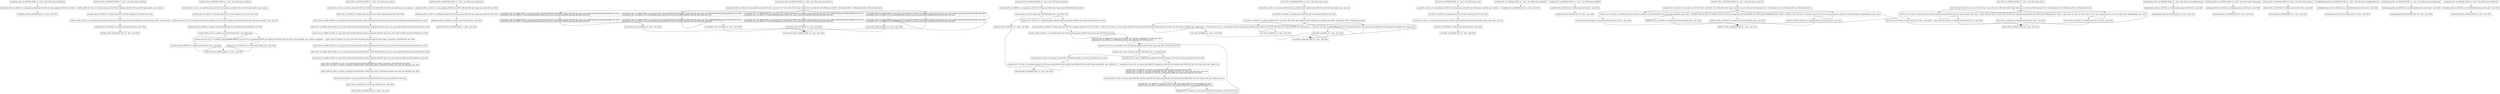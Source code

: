 digraph {
setPageSize_1 [shape = box, label ="setPageSize_0001: op=METHOD_ENTRY, src=, dest=, next=0002 (name=setPageSize)\l"];
setPageSize_1 -> setPageSize_2 [headport=n, tailport=s];
setPageSize_2 [shape = box, label ="setPageSize_0002: op=ASSIGN, src=setPageSize_newPageSize_0013:INT, dest=class_pageSize_0006:INT, next=0000\l"];
setPageSize_2 -> setPageSize_0 [headport=n, tailport=s];
setPageSize_0 [shape = box, label ="setPageSize_0000: op=METHOD_EXIT, src=, dest=, next=0001\l"];
writeFlow_1 [shape = box, label ="writeFlow_0001: op=METHOD_ENTRY, src=, dest=, next=0002 (name=writeFlow)\l"];
writeFlow_1 -> writeFlow_2 [headport=n, tailport=s];
writeFlow_2 [shape = box, label ="writeFlow_0002: op=CALL, src=writeFlow_address_0014:INT, dest=method_result_00017:INT, next=0003 (name=getEcc, args= address)\l"];
writeFlow_2 -> writeFlow_3 [headport=n, tailport=s];
writeFlow_3 [shape = box, label ="writeFlow_0003: op=ASSIGN, src=method_result_00017:INT, dest=writeFlow_ecc_0016:INT, next=0004\l"];
writeFlow_3 -> writeFlow_4 [headport=n, tailport=s];
writeFlow_4 [shape = box, label ="writeFlow_0004: op=CALL, src=writeFlow_data_0015:INT, writeFlow_ecc_0016:INT, dest=method_result_00018:INT, next=0005 (name=doEcc, args= data ecc)\l"];
writeFlow_4 -> writeFlow_5 [headport=n, tailport=s];
writeFlow_5 [shape = box, label ="writeFlow_0005: op=RETURN, src=method_result_00018:INT, dest=, next=0000\l"];
writeFlow_5 -> writeFlow_0 [headport=n, tailport=s];
writeFlow_0 [shape = box, label ="writeFlow_0000: op=METHOD_EXIT, src=, dest=, next=0001\l"];
readFlow_1 [shape = box, label ="readFlow_0001: op=METHOD_ENTRY, src=, dest=, next=0002 (name=readFlow)\l"];
readFlow_1 -> readFlow_2 [headport=n, tailport=s];
readFlow_2 [shape = box, label ="readFlow_0002: op=CALL, src=readFlow_address_0019:INT, dest=method_result_00022:INT, next=0003 (name=getEcc, args= address)\l"];
readFlow_2 -> readFlow_3 [headport=n, tailport=s];
readFlow_3 [shape = box, label ="readFlow_0003: op=ASSIGN, src=method_result_00022:INT, dest=readFlow_ecc_0021:INT, next=0004\l"];
readFlow_3 -> readFlow_4 [headport=n, tailport=s];
readFlow_4 [shape = box, label ="readFlow_0004: op=CALL, src=readFlow_data_0020:INT, readFlow_ecc_0021:INT, dest=method_result_00024:BOOLEAN, next=0005 (name=checkECC, args= data ecc)\l"];
readFlow_4 -> readFlow_5 [headport=n, tailport=s];
readFlow_5 [shape = box, label ="readFlow_0005: op=ASSIGN, src=method_result_00024:BOOLEAN, dest=readFlow_isOk_0023:BOOLEAN, next=0006\l"];
readFlow_5 -> readFlow_6 [headport=n, tailport=s];
readFlow_6 [shape = box, label ="readFlow_0006: op=JT, src=readFlow_isOk_0023:BOOLEAN, dest=, next=0008, 0010\l"];
readFlow_6 -> readFlow_8 [headport=n, tailport=s];
readFlow_6 -> readFlow_10 [headport=n, tailport=s];
readFlow_8 [shape = box, label ="readFlow_0008: op=RETURN, src=readFlow_data_0020:INT, dest=, next=0000\l"];
readFlow_8 -> readFlow_0 [headport=n, tailport=s];
readFlow_10 [shape = box, label ="readFlow_0010: op=CALL, src=readFlow_address_0019:INT, readFlow_ecc_0021:INT, class_pageSize_0006:INT, dest=method_result_00025:VOID, next=0011 (name=migration, args= address ecc pageSize)\l"];
readFlow_10 -> readFlow_11 [headport=n, tailport=s];
readFlow_11 [shape = box, label ="readFlow_0011: op=RETURN, src=0:INT(constant_00026), dest=, next=0000\l"];
readFlow_11 -> readFlow_0 [headport=n, tailport=s];
readFlow_0 [shape = box, label ="readFlow_0000: op=METHOD_EXIT, src=, dest=, next=0001\l"];
getEcc_1 [shape = box, label ="getEcc_0001: op=METHOD_ENTRY, src=, dest=, next=0002 (name=getEcc)\l"];
getEcc_1 -> getEcc_2 [headport=n, tailport=s];
getEcc_2 [shape = box, label ="getEcc_0002: op=CALL, src=getEcc_address_0027:INT, dest=method_result_00029:INT, next=0003 (name=getPosition, args= address)\l"];
getEcc_2 -> getEcc_3 [headport=n, tailport=s];
getEcc_3 [shape = box, label ="getEcc_0003: op=ASSIGN, src=method_result_00029:INT, dest=getEcc_dataPosition_0028:INT, next=0004\l"];
getEcc_3 -> getEcc_4 [headport=n, tailport=s];
getEcc_4 [shape = box, label ="getEcc_0004: op=ARRAY_INDEX, src=class_data1_0007:ArrayType::BOOLEAN, getEcc_dataPosition_0028:INT, dest=array_access_00031:ArrayRef::ArrayType::BOOLEAN, next=0013\l"];
getEcc_4 -> getEcc_13 [headport=n, tailport=s];
getEcc_13 [shape = box, label ="getEcc_0013: op=ARRAY_ACCESS_WAIT, src=class_data1_0007:ArrayType::BOOLEAN, getEcc_dataPosition_0028:INT, dest=array_access_00031:ArrayRef::ArrayType::BOOLEAN, next=0014\l"];
getEcc_13 -> getEcc_14 [headport=n, tailport=s];
getEcc_14 [shape = box, label ="getEcc_0014: op=ARRAY_ACCESS0, src=class_data1_0007:ArrayType::BOOLEAN, getEcc_dataPosition_0028:INT, dest=array_access_00031:ArrayRef::ArrayType::BOOLEAN, next=0005\l"];
getEcc_14 -> getEcc_5 [headport=n, tailport=s];
getEcc_5 [shape = box, label ="getEcc_0005: op=ASSIGN, src=array_access_00031:ArrayRef::ArrayType::BOOLEAN, dest=getEcc_currentData1_0030:BOOLEAN, next=0006\l"];
getEcc_5 -> getEcc_6 [headport=n, tailport=s];
getEcc_6 [shape = box, label ="getEcc_0006: op=ARRAY_INDEX, src=class_data2_0010:ArrayType::BOOLEAN, getEcc_dataPosition_0028:INT, dest=array_access_00033:ArrayRef::ArrayType::BOOLEAN, next=0015\l"];
getEcc_6 -> getEcc_15 [headport=n, tailport=s];
getEcc_15 [shape = box, label ="getEcc_0015: op=ARRAY_ACCESS_WAIT, src=class_data2_0010:ArrayType::BOOLEAN, getEcc_dataPosition_0028:INT, dest=array_access_00033:ArrayRef::ArrayType::BOOLEAN, next=0016\l"];
getEcc_15 -> getEcc_16 [headport=n, tailport=s];
getEcc_16 [shape = box, label ="getEcc_0016: op=ARRAY_ACCESS0, src=class_data2_0010:ArrayType::BOOLEAN, getEcc_dataPosition_0028:INT, dest=array_access_00033:ArrayRef::ArrayType::BOOLEAN, next=0007\l"];
getEcc_16 -> getEcc_7 [headport=n, tailport=s];
getEcc_7 [shape = box, label ="getEcc_0007: op=ASSIGN, src=array_access_00033:ArrayRef::ArrayType::BOOLEAN, dest=getEcc_currentData2_0032:BOOLEAN, next=0009\lgetEcc_0007: op=COND, src=getEcc_currentData1_0030:BOOLEAN, 1:INT(constant_00034), 0:INT(constant_00035), dest=cond_expr_00036:INT, next=0009\l"];
getEcc_7 -> getEcc_9 [headport=n, tailport=s];
getEcc_9 [shape = box, label ="getEcc_0009: op=COND, src=getEcc_currentData2_0032:BOOLEAN, 2:INT(constant_00037), 0:INT(constant_00038), dest=cond_expr_00039:INT, next=0010\l"];
getEcc_9 -> getEcc_10 [headport=n, tailport=s];
getEcc_10 [shape = box, label ="getEcc_0010: op=ADD, src=cond_expr_00036:INT, cond_expr_00039:INT, dest=binary_expr_00040:INT, next=0011\l"];
getEcc_10 -> getEcc_11 [headport=n, tailport=s];
getEcc_11 [shape = box, label ="getEcc_0011: op=RETURN, src=binary_expr_00040:INT, dest=, next=0000\l"];
getEcc_11 -> getEcc_0 [headport=n, tailport=s];
getEcc_0 [shape = box, label ="getEcc_0000: op=METHOD_EXIT, src=, dest=, next=0001\l"];
getPosition_1 [shape = box, label ="getPosition_0001: op=METHOD_ENTRY, src=, dest=, next=0002 (name=getPosition)\l"];
getPosition_1 -> getPosition_2 [headport=n, tailport=s];
getPosition_2 [shape = box, label ="getPosition_0002: op=MUL32, src=class_pageSize_0006:INT, class_BYTE_SIZE_0004:INT, dest=binary_expr_00042:INT, next=0003\l"];
getPosition_2 -> getPosition_3 [headport=n, tailport=s];
getPosition_3 [shape = box, label ="getPosition_0003: op=DIV32, src=getPosition_address_0041:INT, binary_expr_00042:INT, dest=binary_expr_00043:INT, next=0004\l"];
getPosition_3 -> getPosition_4 [headport=n, tailport=s];
getPosition_4 [shape = box, label ="getPosition_0004: op=RETURN, src=binary_expr_00043:INT, dest=, next=0000\l"];
getPosition_4 -> getPosition_0 [headport=n, tailport=s];
getPosition_0 [shape = box, label ="getPosition_0000: op=METHOD_EXIT, src=, dest=, next=0001\l"];
incrementEcc_1 [shape = box, label ="incrementEcc_0001: op=METHOD_ENTRY, src=, dest=, next=0002 (name=incrementEcc)\l"];
incrementEcc_1 -> incrementEcc_2 [headport=n, tailport=s];
incrementEcc_2 [shape = box, label ="incrementEcc_0002: op=SELECT, src=incrementEcc_ecc_0045:INT, dest=, next=0023, 0017, 0011, 0005, 0000 ( target=incrementEcc_ecc_0045:INT pat=0:INT(constant_00046), 1:INT(constant_00047), 2:INT(constant_00048), 3:INT(constant_00049)\l"];
incrementEcc_2 -> incrementEcc_23 [headport=n, tailport=s];
incrementEcc_2 -> incrementEcc_17 [headport=n, tailport=s];
incrementEcc_2 -> incrementEcc_11 [headport=n, tailport=s];
incrementEcc_2 -> incrementEcc_5 [headport=n, tailport=s];
incrementEcc_2 -> incrementEcc_0 [headport=n, tailport=s];
incrementEcc_5 [shape = box, label ="incrementEcc_0005: op=ARRAY_INDEX, src=class_data1_0007:ArrayType::BOOLEAN, incrementEcc_position_0044:INT, dest=array_access_00051:ArrayRef::ArrayType::BOOLEAN, next=0007\lincrementEcc_0005: op=ASSIGN, src=true:BOOLEAN(constant_00050), dest=array_access_00051:ArrayRef::ArrayType::BOOLEAN, next=0007\l"];
incrementEcc_5 -> incrementEcc_7 [headport=n, tailport=s];
incrementEcc_7 [shape = box, label ="incrementEcc_0007: op=ARRAY_INDEX, src=class_data2_0010:ArrayType::BOOLEAN, incrementEcc_position_0044:INT, dest=array_access_00053:ArrayRef::ArrayType::BOOLEAN, next=0009\lincrementEcc_0007: op=ASSIGN, src=true:BOOLEAN(constant_00052), dest=array_access_00053:ArrayRef::ArrayType::BOOLEAN, next=0009\l"];
incrementEcc_7 -> incrementEcc_9 [headport=n, tailport=s];
incrementEcc_9 [shape = box, label ="incrementEcc_0009: op=BREAK, src=, dest=, next=0000\l"];
incrementEcc_9 -> incrementEcc_0 [headport=n, tailport=s];
incrementEcc_11 [shape = box, label ="incrementEcc_0011: op=ARRAY_INDEX, src=class_data1_0007:ArrayType::BOOLEAN, incrementEcc_position_0044:INT, dest=array_access_00055:ArrayRef::ArrayType::BOOLEAN, next=0013\lincrementEcc_0011: op=ASSIGN, src=false:BOOLEAN(constant_00054), dest=array_access_00055:ArrayRef::ArrayType::BOOLEAN, next=0013\l"];
incrementEcc_11 -> incrementEcc_13 [headport=n, tailport=s];
incrementEcc_13 [shape = box, label ="incrementEcc_0013: op=ARRAY_INDEX, src=class_data2_0010:ArrayType::BOOLEAN, incrementEcc_position_0044:INT, dest=array_access_00057:ArrayRef::ArrayType::BOOLEAN, next=0015\lincrementEcc_0013: op=ASSIGN, src=true:BOOLEAN(constant_00056), dest=array_access_00057:ArrayRef::ArrayType::BOOLEAN, next=0015\l"];
incrementEcc_13 -> incrementEcc_15 [headport=n, tailport=s];
incrementEcc_15 [shape = box, label ="incrementEcc_0015: op=BREAK, src=, dest=, next=0000\l"];
incrementEcc_15 -> incrementEcc_0 [headport=n, tailport=s];
incrementEcc_17 [shape = box, label ="incrementEcc_0017: op=ARRAY_INDEX, src=class_data1_0007:ArrayType::BOOLEAN, incrementEcc_position_0044:INT, dest=array_access_00059:ArrayRef::ArrayType::BOOLEAN, next=0019\lincrementEcc_0017: op=ASSIGN, src=true:BOOLEAN(constant_00058), dest=array_access_00059:ArrayRef::ArrayType::BOOLEAN, next=0019\l"];
incrementEcc_17 -> incrementEcc_19 [headport=n, tailport=s];
incrementEcc_19 [shape = box, label ="incrementEcc_0019: op=ARRAY_INDEX, src=class_data2_0010:ArrayType::BOOLEAN, incrementEcc_position_0044:INT, dest=array_access_00061:ArrayRef::ArrayType::BOOLEAN, next=0021\lincrementEcc_0019: op=ASSIGN, src=false:BOOLEAN(constant_00060), dest=array_access_00061:ArrayRef::ArrayType::BOOLEAN, next=0021\l"];
incrementEcc_19 -> incrementEcc_21 [headport=n, tailport=s];
incrementEcc_21 [shape = box, label ="incrementEcc_0021: op=BREAK, src=, dest=, next=0000\l"];
incrementEcc_21 -> incrementEcc_0 [headport=n, tailport=s];
incrementEcc_23 [shape = box, label ="incrementEcc_0023: op=ARRAY_INDEX, src=class_data1_0007:ArrayType::BOOLEAN, incrementEcc_position_0044:INT, dest=array_access_00063:ArrayRef::ArrayType::BOOLEAN, next=0025\lincrementEcc_0023: op=ASSIGN, src=false:BOOLEAN(constant_00062), dest=array_access_00063:ArrayRef::ArrayType::BOOLEAN, next=0025\l"];
incrementEcc_23 -> incrementEcc_25 [headport=n, tailport=s];
incrementEcc_25 [shape = box, label ="incrementEcc_0025: op=ARRAY_INDEX, src=class_data2_0010:ArrayType::BOOLEAN, incrementEcc_position_0044:INT, dest=array_access_00065:ArrayRef::ArrayType::BOOLEAN, next=0027\lincrementEcc_0025: op=ASSIGN, src=false:BOOLEAN(constant_00064), dest=array_access_00065:ArrayRef::ArrayType::BOOLEAN, next=0027\l"];
incrementEcc_25 -> incrementEcc_27 [headport=n, tailport=s];
incrementEcc_27 [shape = box, label ="incrementEcc_0027: op=BREAK, src=, dest=, next=0000\l"];
incrementEcc_27 -> incrementEcc_0 [headport=n, tailport=s];
incrementEcc_0 [shape = box, label ="incrementEcc_0000: op=METHOD_EXIT, src=, dest=, next=0001\l"];
migration_1 [shape = box, label ="migration_0001: op=METHOD_ENTRY, src=, dest=, next=0002 (name=migration)\l"];
migration_1 -> migration_2 [headport=n, tailport=s];
migration_2 [shape = box, label ="migration_0002: op=COMPEQ, src=migration_ecc_0067:INT, 3:INT(constant_00069), dest=binary_expr_00070:BOOLEAN, next=0003\l"];
migration_2 -> migration_3 [headport=n, tailport=s];
migration_3 [shape = box, label ="migration_0003: op=JT, src=binary_expr_00070:BOOLEAN, dest=, next=0005, 0007\l"];
migration_3 -> migration_5 [headport=n, tailport=s];
migration_3 -> migration_7 [headport=n, tailport=s];
migration_5 [shape = box, label ="migration_0005: op=RETURN, src=, dest=, next=0000\l"];
migration_5 -> migration_0 [headport=n, tailport=s];
migration_7 [shape = box, label ="migration_0007: op=DIV32, src=migration_address_0066:INT, migration_pageSize_0068:INT, dest=binary_expr_00072:INT, next=0008\l"];
migration_7 -> migration_8 [headport=n, tailport=s];
migration_8 [shape = box, label ="migration_0008: op=ASSIGN, src=binary_expr_00072:INT, dest=migration_position_0071:INT, next=0009\l"];
migration_8 -> migration_9 [headport=n, tailport=s];
migration_9 [shape = box, label ="migration_0009: op=MUL32, src=migration_position_0071:INT, migration_pageSize_0068:INT, dest=binary_expr_00074:INT, next=0010\l"];
migration_9 -> migration_10 [headport=n, tailport=s];
migration_10 [shape = box, label ="migration_0010: op=ASSIGN, src=binary_expr_00074:INT, dest=migration_initialAddress_0073:INT, next=0012\lmigration_0010: op=ASSIGN, src=0:INT(constant_00076), dest=migration_i_0075:INT, next=0012\l"];
migration_10 -> migration_12 [headport=n, tailport=s];
migration_12 [shape = box, label ="migration_0012: op=LT, src=migration_i_0075:INT, migration_pageSize_0068:INT, dest=binary_expr_00077:BOOLEAN, next=0013\l"];
migration_12 -> migration_13 [headport=n, tailport=s];
migration_13 [shape = box, label ="migration_0013: op=JT, src=binary_expr_00077:BOOLEAN, dest=, next=0019, 0026\l"];
migration_13 -> migration_19 [headport=n, tailport=s];
migration_13 -> migration_26 [headport=n, tailport=s];
migration_15 [shape = box, label ="migration_0015: op=ASSIGN, src=migration_i_0075:INT, dest=unary_expr_postfix_preserved_00079:INT, next=0017\lmigration_0015: op=ADD, src=migration_i_0075:INT, 1:INT(constant_00080), dest=unary_expr_00078:INT, next=0017\l"];
migration_15 -> migration_17 [headport=n, tailport=s];
migration_17 [shape = box, label ="migration_0017: op=ASSIGN, src=unary_expr_00078:INT, dest=migration_i_0075:INT, next=0012\l"];
migration_17 -> migration_12 [headport=n, tailport=s];
migration_19 [shape = box, label ="migration_0019: op=ADD, src=migration_initialAddress_0073:INT, migration_i_0075:INT, dest=binary_expr_00083:INT, next=0020\l"];
migration_19 -> migration_20 [headport=n, tailport=s];
migration_20 [shape = box, label ="migration_0020: op=CALL, src=binary_expr_00083:INT, migration_ecc_0067:INT, dest=method_result_00082:INT, next=0021 (name=read, args= address ecc)\l"];
migration_20 -> migration_21 [headport=n, tailport=s];
migration_21 [shape = box, label ="migration_0021: op=ASSIGN, src=method_result_00082:INT, dest=migration_read_0081:INT, next=0024\lmigration_0021: op=ADD, src=migration_initialAddress_0073:INT, migration_i_0075:INT, dest=binary_expr_00085:INT, next=0024\lmigration_0021: op=ADD, src=migration_ecc_0067:INT, 1:INT(constant_00086), dest=binary_expr_00087:INT, next=0024\l"];
migration_21 -> migration_24 [headport=n, tailport=s];
migration_24 [shape = box, label ="migration_0024: op=CALL, src=binary_expr_00085:INT, migration_read_0081:INT, binary_expr_00087:INT, dest=method_result_00084:VOID, next=0015 (name=write, args= address data ecc)\l"];
migration_24 -> migration_15 [headport=n, tailport=s];
migration_26 [shape = box, label ="migration_0026: op=ADD, src=migration_ecc_0067:INT, 1:INT(constant_00089), dest=binary_expr_00090:INT, next=0027\l"];
migration_26 -> migration_27 [headport=n, tailport=s];
migration_27 [shape = box, label ="migration_0027: op=CALL, src=migration_position_0071:INT, binary_expr_00090:INT, dest=method_result_00088:VOID, next=0000 (name=incrementEcc, args= position ecc)\l"];
migration_27 -> migration_0 [headport=n, tailport=s];
migration_0 [shape = box, label ="migration_0000: op=METHOD_EXIT, src=, dest=, next=0001\l"];
write_1 [shape = box, label ="write_0001: op=METHOD_ENTRY, src=, dest=, next=0002 (name=write)\l"];
write_1 -> write_2 [headport=n, tailport=s];
write_2 [shape = box, label ="write_0002: op=CALL, src=write_data_0092:INT, write_ecc_0093:INT, dest=method_result_00095:INT, next=0003 (name=doEcc, args= data ecc)\l"];
write_2 -> write_3 [headport=n, tailport=s];
write_3 [shape = box, label ="write_0003: op=ASSIGN, src=method_result_00095:INT, dest=write_newData_0094:INT, next=0004\l"];
write_3 -> write_4 [headport=n, tailport=s];
write_4 [shape = box, label ="write_0004: op=SELECT, src=write_ecc_0093:INT, dest=, next=0013, 0010, 0007, 0000 ( target=write_ecc_0093:INT pat=1:INT(constant_00096), 2:INT(constant_00097), 3:INT(constant_00098)\l"];
write_4 -> write_13 [headport=n, tailport=s];
write_4 -> write_10 [headport=n, tailport=s];
write_4 -> write_7 [headport=n, tailport=s];
write_4 -> write_0 [headport=n, tailport=s];
write_7 [shape = box, label ="write_0007: op=CALL, src=write_address_0091:INT, write_newData_0094:INT, dest=method_result_00099:VOID, next=0008 (name=writeRAM, args= address data)\l"];
write_7 -> write_8 [headport=n, tailport=s];
write_8 [shape = box, label ="write_0008: op=BREAK, src=, dest=, next=0000\l"];
write_8 -> write_0 [headport=n, tailport=s];
write_10 [shape = box, label ="write_0010: op=CALL, src=write_address_0091:INT, write_newData_0094:INT, dest=method_result_00100:VOID, next=0011 (name=writeRAM, args= address data)\l"];
write_10 -> write_11 [headport=n, tailport=s];
write_11 [shape = box, label ="write_0011: op=BREAK, src=, dest=, next=0000\l"];
write_11 -> write_0 [headport=n, tailport=s];
write_13 [shape = box, label ="write_0013: op=CALL, src=write_address_0091:INT, write_newData_0094:INT, dest=method_result_00101:VOID, next=0014 (name=writeRAM, args= address data)\l"];
write_13 -> write_14 [headport=n, tailport=s];
write_14 [shape = box, label ="write_0014: op=BREAK, src=, dest=, next=0000\l"];
write_14 -> write_0 [headport=n, tailport=s];
write_0 [shape = box, label ="write_0000: op=METHOD_EXIT, src=, dest=, next=0001\l"];
read_1 [shape = box, label ="read_0001: op=METHOD_ENTRY, src=, dest=, next=0002 (name=read)\l"];
read_1 -> read_2 [headport=n, tailport=s];
read_2 [shape = box, label ="read_0002: op=CALL, src=read_address_0102:INT, dest=method_result_00105:INT, next=0003 (name=readRAM, args= address)\l"];
read_2 -> read_3 [headport=n, tailport=s];
read_3 [shape = box, label ="read_0003: op=ASSIGN, src=method_result_00105:INT, dest=read_data_0104:INT, next=0004\l"];
read_3 -> read_4 [headport=n, tailport=s];
read_4 [shape = box, label ="read_0004: op=CALL, src=read_data_0104:INT, read_ecc_0103:INT, dest=method_result_00106:INT, next=0005 (name=doEcc, args= data ecc)\l"];
read_4 -> read_5 [headport=n, tailport=s];
read_5 [shape = box, label ="read_0005: op=RETURN, src=method_result_00106:INT, dest=, next=0000\l"];
read_5 -> read_0 [headport=n, tailport=s];
read_0 [shape = box, label ="read_0000: op=METHOD_EXIT, src=, dest=, next=0001\l"];
writeRAM_1 [shape = box, label ="writeRAM_0001: op=METHOD_ENTRY, src=, dest=, next=0000 (name=writeRAM)\l"];
writeRAM_1 -> writeRAM_0 [headport=n, tailport=s];
writeRAM_0 [shape = box, label ="writeRAM_0000: op=METHOD_EXIT, src=, dest=, next=0001\l"];
readRAM_1 [shape = box, label ="readRAM_0001: op=METHOD_ENTRY, src=, dest=, next=0002 (name=readRAM)\l"];
readRAM_1 -> readRAM_2 [headport=n, tailport=s];
readRAM_2 [shape = box, label ="readRAM_0002: op=RETURN, src=0:INT(constant_00110), dest=, next=0000\l"];
readRAM_2 -> readRAM_0 [headport=n, tailport=s];
readRAM_0 [shape = box, label ="readRAM_0000: op=METHOD_EXIT, src=, dest=, next=0001\l"];
checkECC_1 [shape = box, label ="checkECC_0001: op=METHOD_ENTRY, src=, dest=, next=0002 (name=checkECC)\l"];
checkECC_1 -> checkECC_2 [headport=n, tailport=s];
checkECC_2 [shape = box, label ="checkECC_0002: op=SELECT, src=checkECC_ecc_0112:INT, dest=, next=0014, 0011, 0008, 0005, 0000 ( target=checkECC_ecc_0112:INT pat=0:INT(constant_00113), 1:INT(constant_00114), 2:INT(constant_00115), 3:INT(constant_00116)\l"];
checkECC_2 -> checkECC_14 [headport=n, tailport=s];
checkECC_2 -> checkECC_11 [headport=n, tailport=s];
checkECC_2 -> checkECC_8 [headport=n, tailport=s];
checkECC_2 -> checkECC_5 [headport=n, tailport=s];
checkECC_2 -> checkECC_0 [headport=n, tailport=s];
checkECC_5 [shape = box, label ="checkECC_0005: op=CALL, src=checkECC_data_0111:INT, dest=method_result_00117:BOOLEAN, next=0006 (name=checkReedSolomon, args= data)\l"];
checkECC_5 -> checkECC_6 [headport=n, tailport=s];
checkECC_6 [shape = box, label ="checkECC_0006: op=RETURN, src=method_result_00117:BOOLEAN, dest=, next=0000\l"];
checkECC_6 -> checkECC_0 [headport=n, tailport=s];
checkECC_8 [shape = box, label ="checkECC_0008: op=CALL, src=checkECC_data_0111:INT, dest=method_result_00118:BOOLEAN, next=0009 (name=checkHamming, args= data)\l"];
checkECC_8 -> checkECC_9 [headport=n, tailport=s];
checkECC_9 [shape = box, label ="checkECC_0009: op=RETURN, src=method_result_00118:BOOLEAN, dest=, next=0000\l"];
checkECC_9 -> checkECC_0 [headport=n, tailport=s];
checkECC_11 [shape = box, label ="checkECC_0011: op=CALL, src=checkECC_data_0111:INT, dest=method_result_00119:BOOLEAN, next=0012 (name=checkParity, args= data)\l"];
checkECC_11 -> checkECC_12 [headport=n, tailport=s];
checkECC_12 [shape = box, label ="checkECC_0012: op=RETURN, src=method_result_00119:BOOLEAN, dest=, next=0000\l"];
checkECC_12 -> checkECC_0 [headport=n, tailport=s];
checkECC_14 [shape = box, label ="checkECC_0014: op=RETURN, src=true:BOOLEAN(constant_00120), dest=, next=0000\l"];
checkECC_14 -> checkECC_0 [headport=n, tailport=s];
checkECC_0 [shape = box, label ="checkECC_0000: op=METHOD_EXIT, src=, dest=, next=0001\l"];
doEcc_1 [shape = box, label ="doEcc_0001: op=METHOD_ENTRY, src=, dest=, next=0002 (name=doEcc)\l"];
doEcc_1 -> doEcc_2 [headport=n, tailport=s];
doEcc_2 [shape = box, label ="doEcc_0002: op=SELECT, src=doEcc_ecc_0122:INT, dest=, next=0014, 0011, 0008, 0005, 0000 ( target=doEcc_ecc_0122:INT pat=0:INT(constant_00123), 1:INT(constant_00124), 2:INT(constant_00125), 3:INT(constant_00126)\l"];
doEcc_2 -> doEcc_14 [headport=n, tailport=s];
doEcc_2 -> doEcc_11 [headport=n, tailport=s];
doEcc_2 -> doEcc_8 [headport=n, tailport=s];
doEcc_2 -> doEcc_5 [headport=n, tailport=s];
doEcc_2 -> doEcc_0 [headport=n, tailport=s];
doEcc_5 [shape = box, label ="doEcc_0005: op=CALL, src=doEcc_data_0121:INT, dest=method_result_00127:INT, next=0006 (name=doReedSolomon, args= data)\l"];
doEcc_5 -> doEcc_6 [headport=n, tailport=s];
doEcc_6 [shape = box, label ="doEcc_0006: op=RETURN, src=method_result_00127:INT, dest=, next=0000\l"];
doEcc_6 -> doEcc_0 [headport=n, tailport=s];
doEcc_8 [shape = box, label ="doEcc_0008: op=CALL, src=doEcc_data_0121:INT, dest=method_result_00128:INT, next=0009 (name=doHamming, args= data)\l"];
doEcc_8 -> doEcc_9 [headport=n, tailport=s];
doEcc_9 [shape = box, label ="doEcc_0009: op=RETURN, src=method_result_00128:INT, dest=, next=0000\l"];
doEcc_9 -> doEcc_0 [headport=n, tailport=s];
doEcc_11 [shape = box, label ="doEcc_0011: op=CALL, src=doEcc_data_0121:INT, dest=method_result_00129:INT, next=0012 (name=doParity, args= data)\l"];
doEcc_11 -> doEcc_12 [headport=n, tailport=s];
doEcc_12 [shape = box, label ="doEcc_0012: op=RETURN, src=method_result_00129:INT, dest=, next=0000\l"];
doEcc_12 -> doEcc_0 [headport=n, tailport=s];
doEcc_14 [shape = box, label ="doEcc_0014: op=RETURN, src=doEcc_data_0121:INT, dest=, next=0000\l"];
doEcc_14 -> doEcc_0 [headport=n, tailport=s];
doEcc_0 [shape = box, label ="doEcc_0000: op=METHOD_EXIT, src=, dest=, next=0001\l"];
doReedSolomon_1 [shape = box, label ="doReedSolomon_0001: op=METHOD_ENTRY, src=, dest=, next=0002 (name=doReedSolomon)\l"];
doReedSolomon_1 -> doReedSolomon_2 [headport=n, tailport=s];
doReedSolomon_2 [shape = box, label ="doReedSolomon_0002: op=RETURN, src=doReedSolomon_data_0130:INT, dest=, next=0000\l"];
doReedSolomon_2 -> doReedSolomon_0 [headport=n, tailport=s];
doReedSolomon_0 [shape = box, label ="doReedSolomon_0000: op=METHOD_EXIT, src=, dest=, next=0001\l"];
doHamming_1 [shape = box, label ="doHamming_0001: op=METHOD_ENTRY, src=, dest=, next=0002 (name=doHamming)\l"];
doHamming_1 -> doHamming_2 [headport=n, tailport=s];
doHamming_2 [shape = box, label ="doHamming_0002: op=RETURN, src=doHamming_data_0131:INT, dest=, next=0000\l"];
doHamming_2 -> doHamming_0 [headport=n, tailport=s];
doHamming_0 [shape = box, label ="doHamming_0000: op=METHOD_EXIT, src=, dest=, next=0001\l"];
doParity_1 [shape = box, label ="doParity_0001: op=METHOD_ENTRY, src=, dest=, next=0002 (name=doParity)\l"];
doParity_1 -> doParity_2 [headport=n, tailport=s];
doParity_2 [shape = box, label ="doParity_0002: op=RETURN, src=doParity_data_0132:INT, dest=, next=0000\l"];
doParity_2 -> doParity_0 [headport=n, tailport=s];
doParity_0 [shape = box, label ="doParity_0000: op=METHOD_EXIT, src=, dest=, next=0001\l"];
checkReedSolomon_1 [shape = box, label ="checkReedSolomon_0001: op=METHOD_ENTRY, src=, dest=, next=0002 (name=checkReedSolomon)\l"];
checkReedSolomon_1 -> checkReedSolomon_2 [headport=n, tailport=s];
checkReedSolomon_2 [shape = box, label ="checkReedSolomon_0002: op=RETURN, src=true:BOOLEAN(constant_00134), dest=, next=0000\l"];
checkReedSolomon_2 -> checkReedSolomon_0 [headport=n, tailport=s];
checkReedSolomon_0 [shape = box, label ="checkReedSolomon_0000: op=METHOD_EXIT, src=, dest=, next=0001\l"];
checkHamming_1 [shape = box, label ="checkHamming_0001: op=METHOD_ENTRY, src=, dest=, next=0002 (name=checkHamming)\l"];
checkHamming_1 -> checkHamming_2 [headport=n, tailport=s];
checkHamming_2 [shape = box, label ="checkHamming_0002: op=RETURN, src=true:BOOLEAN(constant_00136), dest=, next=0000\l"];
checkHamming_2 -> checkHamming_0 [headport=n, tailport=s];
checkHamming_0 [shape = box, label ="checkHamming_0000: op=METHOD_EXIT, src=, dest=, next=0001\l"];
checkParity_1 [shape = box, label ="checkParity_0001: op=METHOD_ENTRY, src=, dest=, next=0002 (name=checkParity)\l"];
checkParity_1 -> checkParity_2 [headport=n, tailport=s];
checkParity_2 [shape = box, label ="checkParity_0002: op=RETURN, src=true:BOOLEAN(constant_00138), dest=, next=0000\l"];
checkParity_2 -> checkParity_0 [headport=n, tailport=s];
checkParity_0 [shape = box, label ="checkParity_0000: op=METHOD_EXIT, src=, dest=, next=0001\l"];
}
